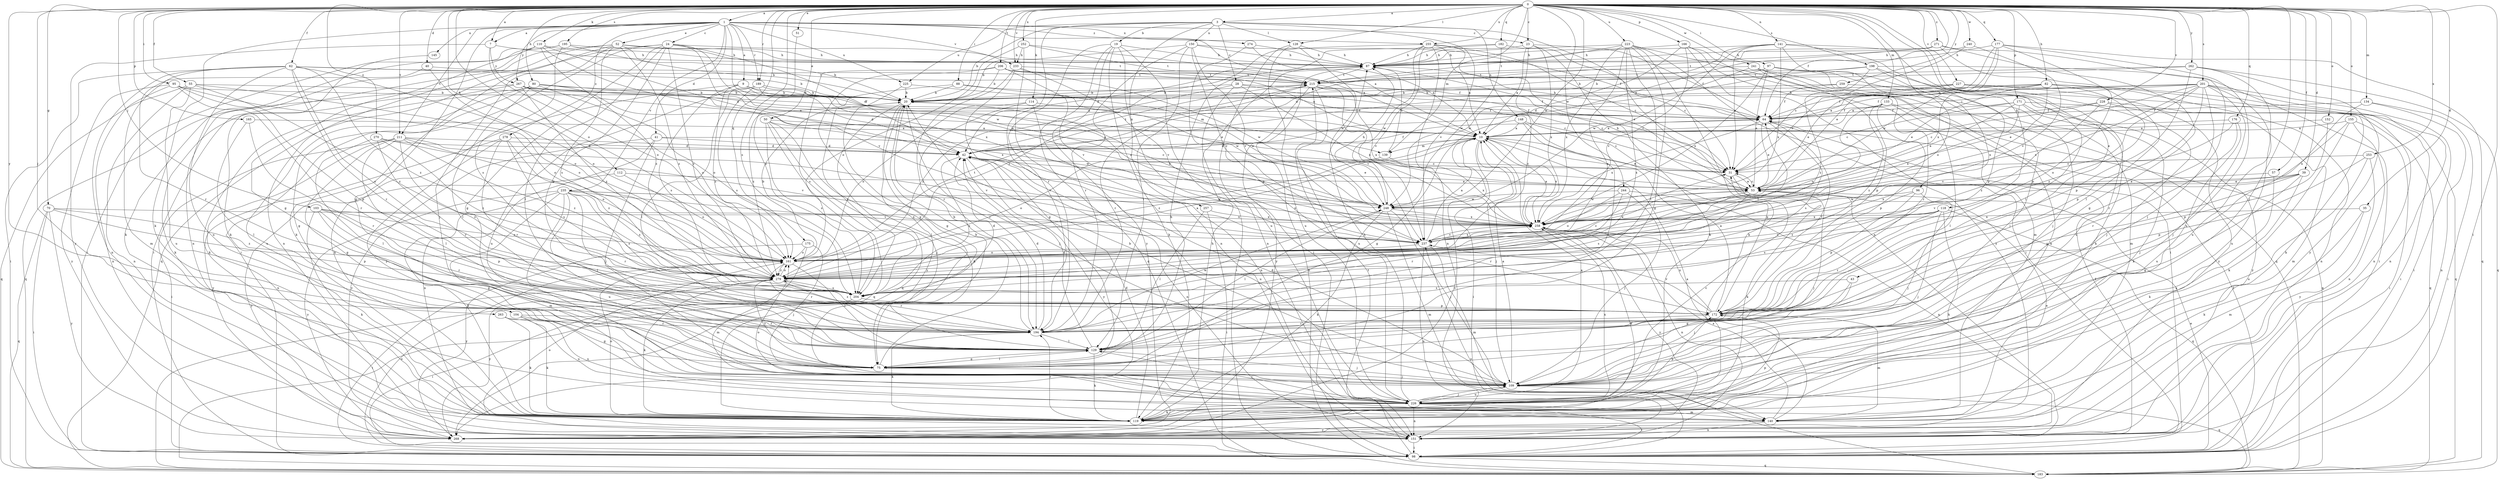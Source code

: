 strict digraph  {
0;
1;
3;
7;
9;
10;
19;
20;
23;
24;
28;
31;
35;
39;
40;
41;
42;
43;
50;
51;
52;
53;
55;
57;
62;
64;
70;
75;
80;
82;
87;
88;
95;
96;
97;
98;
103;
104;
109;
110;
112;
114;
118;
119;
128;
129;
133;
134;
139;
140;
141;
145;
148;
150;
151;
152;
155;
161;
165;
166;
171;
172;
175;
176;
177;
182;
183;
189;
194;
195;
198;
201;
204;
206;
211;
215;
223;
225;
226;
227;
228;
233;
235;
237;
240;
241;
244;
248;
252;
253;
255;
257;
258;
259;
262;
263;
267;
268;
270;
271;
274;
278;
279;
0 -> 1  [label=a];
0 -> 3  [label=a];
0 -> 7  [label=a];
0 -> 23  [label=c];
0 -> 35  [label=d];
0 -> 39  [label=d];
0 -> 40  [label=d];
0 -> 43  [label=e];
0 -> 50  [label=e];
0 -> 51  [label=e];
0 -> 55  [label=f];
0 -> 57  [label=f];
0 -> 62  [label=f];
0 -> 64  [label=f];
0 -> 70  [label=g];
0 -> 80  [label=h];
0 -> 82  [label=h];
0 -> 88  [label=i];
0 -> 95  [label=i];
0 -> 96  [label=i];
0 -> 97  [label=i];
0 -> 98  [label=i];
0 -> 103  [label=j];
0 -> 104  [label=j];
0 -> 109  [label=j];
0 -> 110  [label=k];
0 -> 112  [label=k];
0 -> 114  [label=k];
0 -> 118  [label=k];
0 -> 128  [label=l];
0 -> 133  [label=m];
0 -> 134  [label=m];
0 -> 139  [label=m];
0 -> 141  [label=n];
0 -> 152  [label=o];
0 -> 155  [label=o];
0 -> 161  [label=o];
0 -> 165  [label=p];
0 -> 166  [label=p];
0 -> 171  [label=p];
0 -> 175  [label=q];
0 -> 176  [label=q];
0 -> 177  [label=q];
0 -> 182  [label=q];
0 -> 189  [label=r];
0 -> 195  [label=s];
0 -> 198  [label=s];
0 -> 201  [label=s];
0 -> 204  [label=s];
0 -> 206  [label=t];
0 -> 211  [label=t];
0 -> 223  [label=u];
0 -> 227  [label=v];
0 -> 228  [label=v];
0 -> 233  [label=v];
0 -> 240  [label=w];
0 -> 241  [label=w];
0 -> 244  [label=w];
0 -> 248  [label=w];
0 -> 252  [label=x];
0 -> 253  [label=x];
0 -> 255  [label=x];
0 -> 259  [label=y];
0 -> 262  [label=y];
0 -> 263  [label=y];
0 -> 270  [label=z];
0 -> 271  [label=z];
1 -> 7  [label=a];
1 -> 9  [label=a];
1 -> 10  [label=a];
1 -> 23  [label=c];
1 -> 24  [label=c];
1 -> 41  [label=d];
1 -> 52  [label=e];
1 -> 75  [label=g];
1 -> 119  [label=k];
1 -> 145  [label=n];
1 -> 189  [label=r];
1 -> 211  [label=t];
1 -> 225  [label=u];
1 -> 233  [label=v];
1 -> 235  [label=v];
1 -> 248  [label=w];
1 -> 255  [label=x];
1 -> 267  [label=y];
1 -> 274  [label=z];
1 -> 278  [label=z];
3 -> 19  [label=b];
3 -> 20  [label=b];
3 -> 28  [label=c];
3 -> 128  [label=l];
3 -> 148  [label=n];
3 -> 150  [label=n];
3 -> 151  [label=n];
3 -> 194  [label=r];
3 -> 225  [label=u];
3 -> 237  [label=v];
3 -> 257  [label=x];
7 -> 87  [label=h];
7 -> 161  [label=o];
7 -> 267  [label=y];
7 -> 268  [label=y];
9 -> 20  [label=b];
9 -> 53  [label=e];
9 -> 119  [label=k];
9 -> 139  [label=m];
9 -> 204  [label=s];
9 -> 279  [label=z];
10 -> 42  [label=d];
10 -> 53  [label=e];
10 -> 98  [label=i];
10 -> 109  [label=j];
10 -> 139  [label=m];
10 -> 258  [label=x];
10 -> 268  [label=y];
10 -> 279  [label=z];
19 -> 87  [label=h];
19 -> 119  [label=k];
19 -> 151  [label=n];
19 -> 183  [label=q];
19 -> 194  [label=r];
19 -> 226  [label=u];
19 -> 268  [label=y];
20 -> 64  [label=f];
20 -> 109  [label=j];
20 -> 119  [label=k];
20 -> 183  [label=q];
20 -> 204  [label=s];
20 -> 268  [label=y];
23 -> 10  [label=a];
23 -> 64  [label=f];
23 -> 87  [label=h];
23 -> 119  [label=k];
23 -> 258  [label=x];
23 -> 279  [label=z];
24 -> 42  [label=d];
24 -> 75  [label=g];
24 -> 87  [label=h];
24 -> 98  [label=i];
24 -> 129  [label=l];
24 -> 172  [label=p];
24 -> 183  [label=q];
24 -> 248  [label=w];
24 -> 258  [label=x];
24 -> 279  [label=z];
28 -> 20  [label=b];
28 -> 31  [label=c];
28 -> 64  [label=f];
28 -> 98  [label=i];
28 -> 258  [label=x];
28 -> 279  [label=z];
31 -> 53  [label=e];
31 -> 119  [label=k];
35 -> 119  [label=k];
35 -> 140  [label=m];
35 -> 258  [label=x];
39 -> 53  [label=e];
39 -> 75  [label=g];
39 -> 119  [label=k];
39 -> 172  [label=p];
39 -> 237  [label=v];
39 -> 258  [label=x];
40 -> 161  [label=o];
40 -> 194  [label=r];
40 -> 215  [label=t];
41 -> 31  [label=c];
41 -> 42  [label=d];
41 -> 109  [label=j];
41 -> 151  [label=n];
41 -> 268  [label=y];
42 -> 31  [label=c];
42 -> 53  [label=e];
42 -> 64  [label=f];
42 -> 151  [label=n];
42 -> 204  [label=s];
42 -> 215  [label=t];
42 -> 226  [label=u];
42 -> 268  [label=y];
43 -> 75  [label=g];
43 -> 109  [label=j];
43 -> 204  [label=s];
50 -> 10  [label=a];
50 -> 109  [label=j];
50 -> 129  [label=l];
50 -> 183  [label=q];
50 -> 204  [label=s];
50 -> 248  [label=w];
51 -> 204  [label=s];
52 -> 20  [label=b];
52 -> 87  [label=h];
52 -> 98  [label=i];
52 -> 109  [label=j];
52 -> 119  [label=k];
52 -> 151  [label=n];
52 -> 204  [label=s];
52 -> 215  [label=t];
52 -> 279  [label=z];
53 -> 31  [label=c];
53 -> 87  [label=h];
53 -> 109  [label=j];
53 -> 194  [label=r];
53 -> 204  [label=s];
53 -> 248  [label=w];
55 -> 20  [label=b];
55 -> 151  [label=n];
55 -> 161  [label=o];
55 -> 183  [label=q];
55 -> 226  [label=u];
55 -> 279  [label=z];
57 -> 53  [label=e];
57 -> 226  [label=u];
62 -> 20  [label=b];
62 -> 98  [label=i];
62 -> 140  [label=m];
62 -> 151  [label=n];
62 -> 161  [label=o];
62 -> 194  [label=r];
62 -> 204  [label=s];
62 -> 215  [label=t];
62 -> 226  [label=u];
62 -> 279  [label=z];
64 -> 10  [label=a];
64 -> 53  [label=e];
64 -> 87  [label=h];
64 -> 204  [label=s];
64 -> 258  [label=x];
70 -> 98  [label=i];
70 -> 172  [label=p];
70 -> 183  [label=q];
70 -> 258  [label=x];
70 -> 268  [label=y];
70 -> 279  [label=z];
75 -> 20  [label=b];
75 -> 87  [label=h];
75 -> 109  [label=j];
75 -> 129  [label=l];
75 -> 279  [label=z];
80 -> 10  [label=a];
80 -> 20  [label=b];
80 -> 75  [label=g];
80 -> 119  [label=k];
80 -> 129  [label=l];
80 -> 161  [label=o];
80 -> 226  [label=u];
80 -> 258  [label=x];
82 -> 10  [label=a];
82 -> 20  [label=b];
82 -> 53  [label=e];
82 -> 64  [label=f];
82 -> 119  [label=k];
82 -> 151  [label=n];
82 -> 258  [label=x];
82 -> 279  [label=z];
87 -> 215  [label=t];
88 -> 20  [label=b];
88 -> 31  [label=c];
88 -> 248  [label=w];
88 -> 279  [label=z];
95 -> 20  [label=b];
95 -> 151  [label=n];
95 -> 161  [label=o];
95 -> 172  [label=p];
95 -> 194  [label=r];
95 -> 268  [label=y];
96 -> 109  [label=j];
96 -> 172  [label=p];
96 -> 248  [label=w];
96 -> 279  [label=z];
97 -> 20  [label=b];
97 -> 53  [label=e];
97 -> 109  [label=j];
97 -> 119  [label=k];
97 -> 215  [label=t];
97 -> 258  [label=x];
98 -> 53  [label=e];
98 -> 64  [label=f];
98 -> 161  [label=o];
98 -> 183  [label=q];
98 -> 215  [label=t];
103 -> 75  [label=g];
103 -> 119  [label=k];
103 -> 161  [label=o];
103 -> 172  [label=p];
103 -> 194  [label=r];
103 -> 258  [label=x];
104 -> 75  [label=g];
104 -> 119  [label=k];
104 -> 194  [label=r];
104 -> 226  [label=u];
109 -> 10  [label=a];
109 -> 20  [label=b];
109 -> 42  [label=d];
109 -> 183  [label=q];
109 -> 226  [label=u];
110 -> 42  [label=d];
110 -> 75  [label=g];
110 -> 87  [label=h];
110 -> 98  [label=i];
110 -> 237  [label=v];
110 -> 279  [label=z];
112 -> 53  [label=e];
112 -> 161  [label=o];
112 -> 268  [label=y];
114 -> 64  [label=f];
114 -> 151  [label=n];
114 -> 161  [label=o];
114 -> 194  [label=r];
118 -> 109  [label=j];
118 -> 119  [label=k];
118 -> 161  [label=o];
118 -> 183  [label=q];
118 -> 194  [label=r];
118 -> 204  [label=s];
118 -> 258  [label=x];
119 -> 42  [label=d];
119 -> 87  [label=h];
119 -> 161  [label=o];
119 -> 172  [label=p];
119 -> 194  [label=r];
128 -> 87  [label=h];
128 -> 98  [label=i];
128 -> 226  [label=u];
128 -> 248  [label=w];
129 -> 42  [label=d];
129 -> 75  [label=g];
129 -> 109  [label=j];
129 -> 119  [label=k];
133 -> 64  [label=f];
133 -> 129  [label=l];
133 -> 161  [label=o];
133 -> 172  [label=p];
133 -> 183  [label=q];
133 -> 279  [label=z];
134 -> 64  [label=f];
134 -> 98  [label=i];
134 -> 151  [label=n];
134 -> 258  [label=x];
139 -> 87  [label=h];
139 -> 161  [label=o];
139 -> 258  [label=x];
140 -> 10  [label=a];
140 -> 53  [label=e];
140 -> 151  [label=n];
140 -> 258  [label=x];
140 -> 268  [label=y];
141 -> 31  [label=c];
141 -> 42  [label=d];
141 -> 87  [label=h];
141 -> 129  [label=l];
141 -> 161  [label=o];
141 -> 172  [label=p];
141 -> 248  [label=w];
141 -> 258  [label=x];
145 -> 119  [label=k];
148 -> 10  [label=a];
148 -> 31  [label=c];
148 -> 75  [label=g];
148 -> 129  [label=l];
148 -> 172  [label=p];
150 -> 20  [label=b];
150 -> 64  [label=f];
150 -> 87  [label=h];
150 -> 129  [label=l];
150 -> 172  [label=p];
150 -> 194  [label=r];
150 -> 237  [label=v];
151 -> 64  [label=f];
151 -> 98  [label=i];
151 -> 161  [label=o];
152 -> 10  [label=a];
152 -> 172  [label=p];
155 -> 10  [label=a];
155 -> 98  [label=i];
155 -> 109  [label=j];
155 -> 119  [label=k];
155 -> 151  [label=n];
161 -> 20  [label=b];
161 -> 129  [label=l];
161 -> 194  [label=r];
161 -> 215  [label=t];
161 -> 279  [label=z];
165 -> 10  [label=a];
165 -> 129  [label=l];
165 -> 194  [label=r];
166 -> 87  [label=h];
166 -> 98  [label=i];
166 -> 140  [label=m];
166 -> 237  [label=v];
166 -> 248  [label=w];
166 -> 268  [label=y];
171 -> 31  [label=c];
171 -> 53  [label=e];
171 -> 64  [label=f];
171 -> 119  [label=k];
171 -> 183  [label=q];
171 -> 258  [label=x];
171 -> 268  [label=y];
172 -> 10  [label=a];
172 -> 64  [label=f];
172 -> 140  [label=m];
172 -> 194  [label=r];
172 -> 237  [label=v];
172 -> 258  [label=x];
172 -> 279  [label=z];
175 -> 109  [label=j];
175 -> 140  [label=m];
175 -> 161  [label=o];
175 -> 268  [label=y];
176 -> 10  [label=a];
176 -> 194  [label=r];
176 -> 226  [label=u];
176 -> 237  [label=v];
177 -> 53  [label=e];
177 -> 87  [label=h];
177 -> 129  [label=l];
177 -> 183  [label=q];
177 -> 226  [label=u];
177 -> 248  [label=w];
177 -> 258  [label=x];
182 -> 31  [label=c];
182 -> 42  [label=d];
182 -> 87  [label=h];
182 -> 248  [label=w];
183 -> 87  [label=h];
183 -> 237  [label=v];
189 -> 20  [label=b];
189 -> 42  [label=d];
189 -> 129  [label=l];
189 -> 204  [label=s];
189 -> 226  [label=u];
189 -> 258  [label=x];
194 -> 20  [label=b];
194 -> 42  [label=d];
194 -> 119  [label=k];
194 -> 129  [label=l];
194 -> 248  [label=w];
195 -> 20  [label=b];
195 -> 87  [label=h];
195 -> 119  [label=k];
195 -> 151  [label=n];
195 -> 204  [label=s];
198 -> 42  [label=d];
198 -> 98  [label=i];
198 -> 109  [label=j];
198 -> 215  [label=t];
198 -> 226  [label=u];
198 -> 279  [label=z];
201 -> 10  [label=a];
201 -> 20  [label=b];
201 -> 53  [label=e];
201 -> 64  [label=f];
201 -> 98  [label=i];
201 -> 109  [label=j];
201 -> 151  [label=n];
201 -> 161  [label=o];
201 -> 172  [label=p];
201 -> 194  [label=r];
201 -> 226  [label=u];
201 -> 258  [label=x];
204 -> 42  [label=d];
204 -> 98  [label=i];
204 -> 172  [label=p];
206 -> 10  [label=a];
206 -> 20  [label=b];
206 -> 64  [label=f];
206 -> 75  [label=g];
206 -> 204  [label=s];
206 -> 215  [label=t];
206 -> 237  [label=v];
211 -> 42  [label=d];
211 -> 75  [label=g];
211 -> 98  [label=i];
211 -> 129  [label=l];
211 -> 151  [label=n];
211 -> 161  [label=o];
211 -> 204  [label=s];
211 -> 237  [label=v];
211 -> 279  [label=z];
215 -> 20  [label=b];
215 -> 31  [label=c];
215 -> 194  [label=r];
215 -> 226  [label=u];
215 -> 237  [label=v];
215 -> 258  [label=x];
215 -> 268  [label=y];
223 -> 75  [label=g];
223 -> 87  [label=h];
223 -> 98  [label=i];
223 -> 119  [label=k];
223 -> 129  [label=l];
223 -> 183  [label=q];
223 -> 204  [label=s];
223 -> 215  [label=t];
223 -> 258  [label=x];
223 -> 279  [label=z];
225 -> 20  [label=b];
225 -> 75  [label=g];
225 -> 248  [label=w];
226 -> 10  [label=a];
226 -> 31  [label=c];
226 -> 87  [label=h];
226 -> 98  [label=i];
226 -> 109  [label=j];
226 -> 119  [label=k];
226 -> 129  [label=l];
226 -> 140  [label=m];
226 -> 151  [label=n];
226 -> 161  [label=o];
226 -> 172  [label=p];
226 -> 258  [label=x];
227 -> 20  [label=b];
227 -> 31  [label=c];
227 -> 53  [label=e];
227 -> 109  [label=j];
227 -> 151  [label=n];
227 -> 268  [label=y];
228 -> 31  [label=c];
228 -> 64  [label=f];
228 -> 98  [label=i];
228 -> 140  [label=m];
228 -> 279  [label=z];
233 -> 75  [label=g];
233 -> 194  [label=r];
233 -> 215  [label=t];
233 -> 237  [label=v];
233 -> 248  [label=w];
235 -> 119  [label=k];
235 -> 129  [label=l];
235 -> 140  [label=m];
235 -> 194  [label=r];
235 -> 204  [label=s];
235 -> 226  [label=u];
235 -> 237  [label=v];
235 -> 248  [label=w];
235 -> 258  [label=x];
235 -> 268  [label=y];
235 -> 279  [label=z];
237 -> 10  [label=a];
237 -> 53  [label=e];
237 -> 140  [label=m];
237 -> 151  [label=n];
237 -> 161  [label=o];
237 -> 258  [label=x];
240 -> 31  [label=c];
240 -> 87  [label=h];
240 -> 237  [label=v];
241 -> 42  [label=d];
241 -> 119  [label=k];
241 -> 140  [label=m];
241 -> 172  [label=p];
241 -> 194  [label=r];
241 -> 215  [label=t];
244 -> 109  [label=j];
244 -> 151  [label=n];
244 -> 161  [label=o];
244 -> 194  [label=r];
244 -> 248  [label=w];
248 -> 87  [label=h];
248 -> 109  [label=j];
248 -> 119  [label=k];
248 -> 129  [label=l];
248 -> 140  [label=m];
248 -> 258  [label=x];
252 -> 10  [label=a];
252 -> 151  [label=n];
252 -> 161  [label=o];
252 -> 215  [label=t];
252 -> 233  [label=h];
253 -> 31  [label=c];
253 -> 172  [label=p];
253 -> 226  [label=u];
253 -> 268  [label=y];
255 -> 10  [label=a];
255 -> 31  [label=c];
255 -> 53  [label=e];
255 -> 87  [label=h];
255 -> 151  [label=n];
255 -> 237  [label=v];
255 -> 248  [label=w];
255 -> 279  [label=z];
257 -> 98  [label=i];
257 -> 129  [label=l];
257 -> 258  [label=x];
258 -> 10  [label=a];
258 -> 20  [label=b];
258 -> 119  [label=k];
258 -> 151  [label=n];
258 -> 237  [label=v];
258 -> 268  [label=y];
259 -> 20  [label=b];
259 -> 64  [label=f];
259 -> 183  [label=q];
262 -> 20  [label=b];
262 -> 172  [label=p];
262 -> 183  [label=q];
262 -> 215  [label=t];
262 -> 226  [label=u];
262 -> 268  [label=y];
263 -> 119  [label=k];
263 -> 194  [label=r];
263 -> 226  [label=u];
267 -> 10  [label=a];
267 -> 20  [label=b];
267 -> 53  [label=e];
267 -> 64  [label=f];
267 -> 119  [label=k];
267 -> 161  [label=o];
267 -> 183  [label=q];
267 -> 279  [label=z];
270 -> 42  [label=d];
270 -> 129  [label=l];
270 -> 194  [label=r];
270 -> 237  [label=v];
270 -> 279  [label=z];
271 -> 10  [label=a];
271 -> 75  [label=g];
271 -> 87  [label=h];
271 -> 109  [label=j];
271 -> 172  [label=p];
271 -> 215  [label=t];
274 -> 10  [label=a];
274 -> 87  [label=h];
274 -> 237  [label=v];
278 -> 42  [label=d];
278 -> 109  [label=j];
278 -> 194  [label=r];
278 -> 204  [label=s];
278 -> 268  [label=y];
278 -> 279  [label=z];
279 -> 10  [label=a];
279 -> 31  [label=c];
279 -> 64  [label=f];
279 -> 98  [label=i];
279 -> 119  [label=k];
279 -> 161  [label=o];
279 -> 194  [label=r];
279 -> 204  [label=s];
279 -> 268  [label=y];
}

